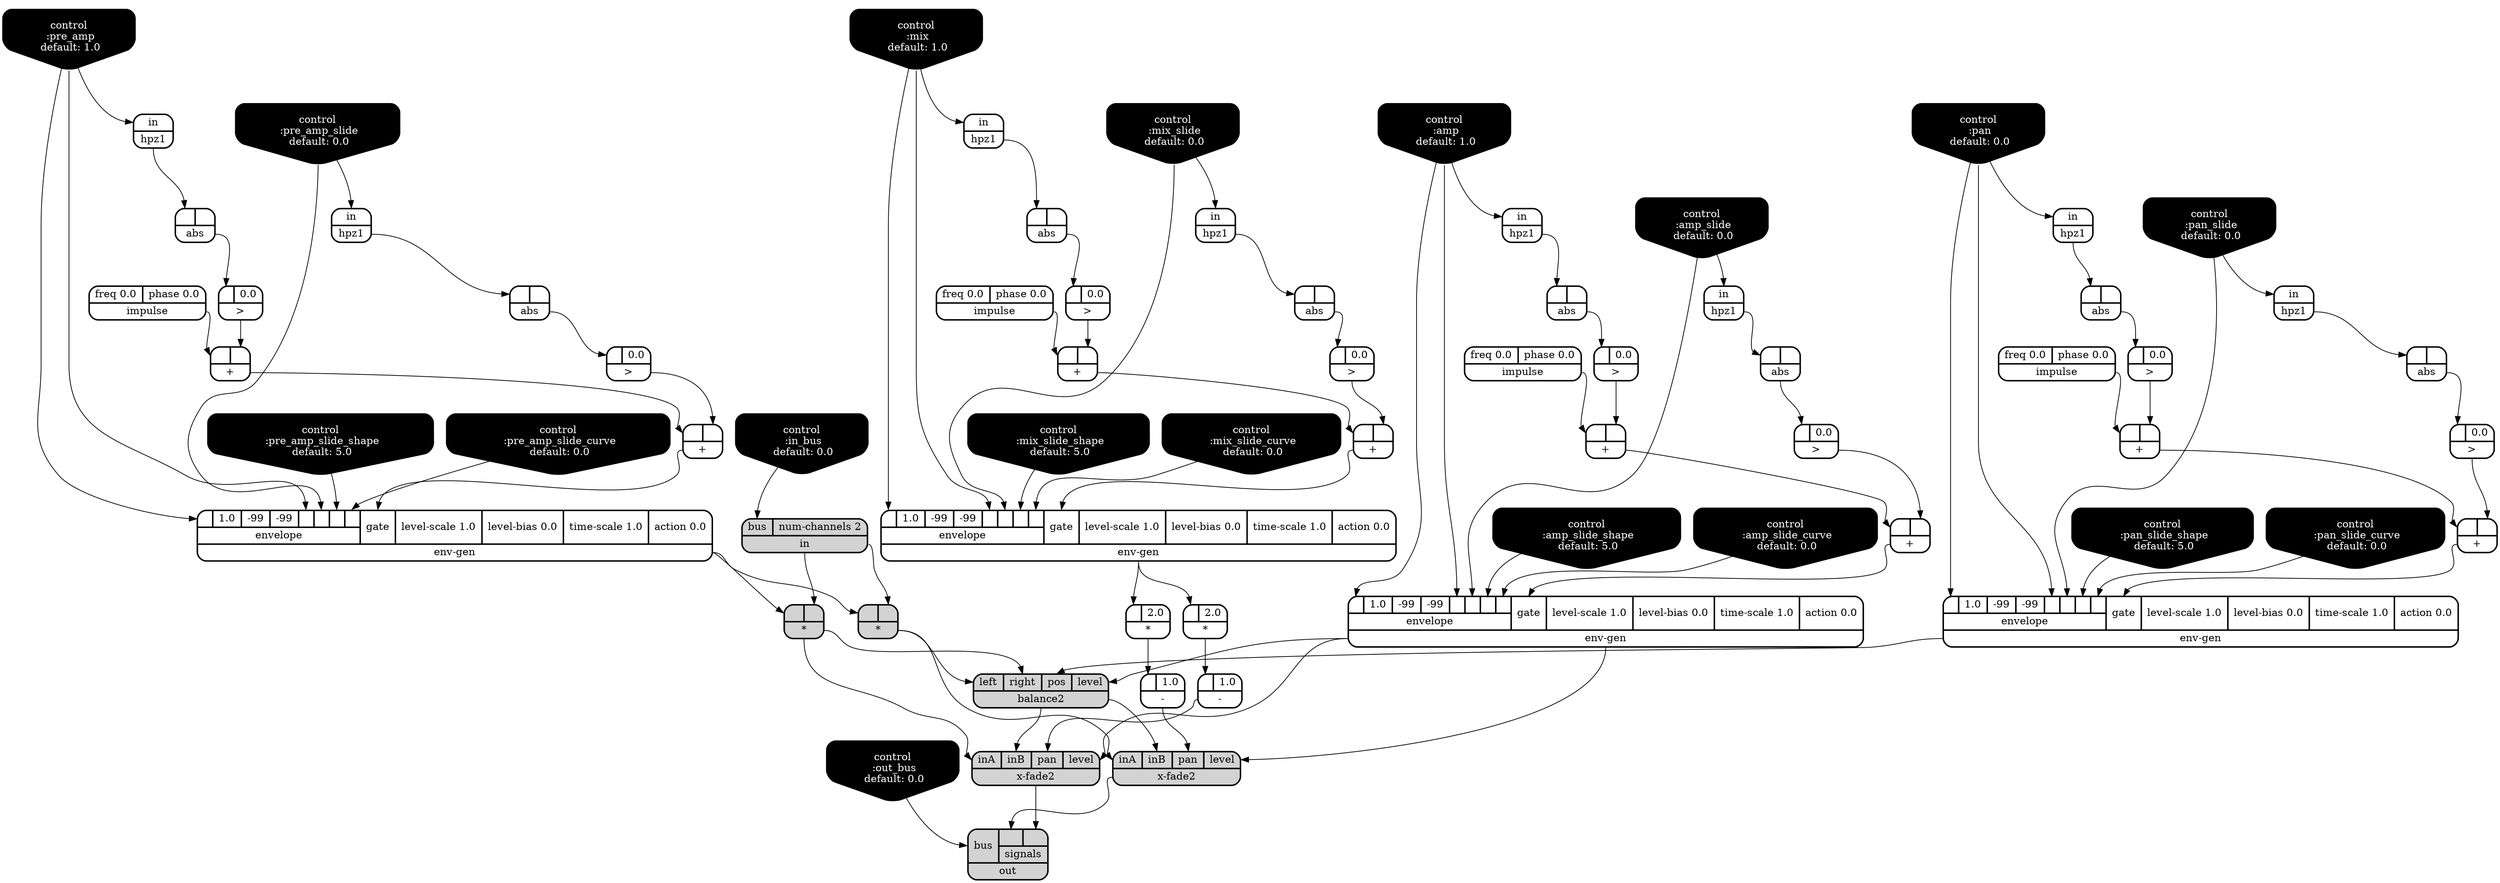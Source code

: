 digraph synthdef {
29 [label = "{{ <a> |<b> } |<__UG_NAME__>* }" style="filled, bold, rounded"  shape=record rankdir=LR];
42 [label = "{{ <a> |<b> 2.0} |<__UG_NAME__>* }" style="bold, rounded" shape=record rankdir=LR];
45 [label = "{{ <a> |<b> } |<__UG_NAME__>* }" style="filled, bold, rounded"  shape=record rankdir=LR];
64 [label = "{{ <a> |<b> 2.0} |<__UG_NAME__>* }" style="bold, rounded" shape=record rankdir=LR];
22 [label = "{{ <a> |<b> } |<__UG_NAME__>+ }" style="bold, rounded" shape=record rankdir=LR];
26 [label = "{{ <a> |<b> } |<__UG_NAME__>+ }" style="bold, rounded" shape=record rankdir=LR];
34 [label = "{{ <a> |<b> } |<__UG_NAME__>+ }" style="bold, rounded" shape=record rankdir=LR];
38 [label = "{{ <a> |<b> } |<__UG_NAME__>+ }" style="bold, rounded" shape=record rankdir=LR];
50 [label = "{{ <a> |<b> } |<__UG_NAME__>+ }" style="bold, rounded" shape=record rankdir=LR];
54 [label = "{{ <a> |<b> } |<__UG_NAME__>+ }" style="bold, rounded" shape=record rankdir=LR];
59 [label = "{{ <a> |<b> } |<__UG_NAME__>+ }" style="bold, rounded" shape=record rankdir=LR];
61 [label = "{{ <a> |<b> } |<__UG_NAME__>+ }" style="bold, rounded" shape=record rankdir=LR];
43 [label = "{{ <a> |<b> 1.0} |<__UG_NAME__>- }" style="bold, rounded" shape=record rankdir=LR];
65 [label = "{{ <a> |<b> 1.0} |<__UG_NAME__>- }" style="bold, rounded" shape=record rankdir=LR];
21 [label = "{{ <a> |<b> 0.0} |<__UG_NAME__>\> }" style="bold, rounded" shape=record rankdir=LR];
25 [label = "{{ <a> |<b> 0.0} |<__UG_NAME__>\> }" style="bold, rounded" shape=record rankdir=LR];
33 [label = "{{ <a> |<b> 0.0} |<__UG_NAME__>\> }" style="bold, rounded" shape=record rankdir=LR];
37 [label = "{{ <a> |<b> 0.0} |<__UG_NAME__>\> }" style="bold, rounded" shape=record rankdir=LR];
49 [label = "{{ <a> |<b> 0.0} |<__UG_NAME__>\> }" style="bold, rounded" shape=record rankdir=LR];
53 [label = "{{ <a> |<b> 0.0} |<__UG_NAME__>\> }" style="bold, rounded" shape=record rankdir=LR];
58 [label = "{{ <a> |<b> 0.0} |<__UG_NAME__>\> }" style="bold, rounded" shape=record rankdir=LR];
60 [label = "{{ <a> |<b> 0.0} |<__UG_NAME__>\> }" style="bold, rounded" shape=record rankdir=LR];
20 [label = "{{ <a> |<b> } |<__UG_NAME__>abs }" style="bold, rounded" shape=record rankdir=LR];
24 [label = "{{ <a> |<b> } |<__UG_NAME__>abs }" style="bold, rounded" shape=record rankdir=LR];
32 [label = "{{ <a> |<b> } |<__UG_NAME__>abs }" style="bold, rounded" shape=record rankdir=LR];
36 [label = "{{ <a> |<b> } |<__UG_NAME__>abs }" style="bold, rounded" shape=record rankdir=LR];
41 [label = "{{ <a> |<b> } |<__UG_NAME__>abs }" style="bold, rounded" shape=record rankdir=LR];
48 [label = "{{ <a> |<b> } |<__UG_NAME__>abs }" style="bold, rounded" shape=record rankdir=LR];
52 [label = "{{ <a> |<b> } |<__UG_NAME__>abs }" style="bold, rounded" shape=record rankdir=LR];
57 [label = "{{ <a> |<b> } |<__UG_NAME__>abs }" style="bold, rounded" shape=record rankdir=LR];
63 [label = "{{ <left> left|<right> right|<pos> pos|<level> level} |<__UG_NAME__>balance2 }" style="filled, bold, rounded"  shape=record rankdir=LR];
0 [label = "control
 :amp
 default: 1.0" shape=invhouse style="rounded, filled, bold" fillcolor=black fontcolor=white ]; 
1 [label = "control
 :amp_slide
 default: 0.0" shape=invhouse style="rounded, filled, bold" fillcolor=black fontcolor=white ]; 
2 [label = "control
 :amp_slide_shape
 default: 5.0" shape=invhouse style="rounded, filled, bold" fillcolor=black fontcolor=white ]; 
3 [label = "control
 :amp_slide_curve
 default: 0.0" shape=invhouse style="rounded, filled, bold" fillcolor=black fontcolor=white ]; 
4 [label = "control
 :mix
 default: 1.0" shape=invhouse style="rounded, filled, bold" fillcolor=black fontcolor=white ]; 
5 [label = "control
 :mix_slide
 default: 0.0" shape=invhouse style="rounded, filled, bold" fillcolor=black fontcolor=white ]; 
6 [label = "control
 :mix_slide_shape
 default: 5.0" shape=invhouse style="rounded, filled, bold" fillcolor=black fontcolor=white ]; 
7 [label = "control
 :mix_slide_curve
 default: 0.0" shape=invhouse style="rounded, filled, bold" fillcolor=black fontcolor=white ]; 
8 [label = "control
 :pre_amp
 default: 1.0" shape=invhouse style="rounded, filled, bold" fillcolor=black fontcolor=white ]; 
9 [label = "control
 :pre_amp_slide
 default: 0.0" shape=invhouse style="rounded, filled, bold" fillcolor=black fontcolor=white ]; 
10 [label = "control
 :pre_amp_slide_shape
 default: 5.0" shape=invhouse style="rounded, filled, bold" fillcolor=black fontcolor=white ]; 
11 [label = "control
 :pre_amp_slide_curve
 default: 0.0" shape=invhouse style="rounded, filled, bold" fillcolor=black fontcolor=white ]; 
12 [label = "control
 :pan
 default: 0.0" shape=invhouse style="rounded, filled, bold" fillcolor=black fontcolor=white ]; 
13 [label = "control
 :pan_slide
 default: 0.0" shape=invhouse style="rounded, filled, bold" fillcolor=black fontcolor=white ]; 
14 [label = "control
 :pan_slide_shape
 default: 5.0" shape=invhouse style="rounded, filled, bold" fillcolor=black fontcolor=white ]; 
15 [label = "control
 :pan_slide_curve
 default: 0.0" shape=invhouse style="rounded, filled, bold" fillcolor=black fontcolor=white ]; 
16 [label = "control
 :in_bus
 default: 0.0" shape=invhouse style="rounded, filled, bold" fillcolor=black fontcolor=white ]; 
17 [label = "control
 :out_bus
 default: 0.0" shape=invhouse style="rounded, filled, bold" fillcolor=black fontcolor=white ]; 
27 [label = "{{ {{<envelope___control___0>|1.0|-99|-99|<envelope___control___4>|<envelope___control___5>|<envelope___control___6>|<envelope___control___7>}|envelope}|<gate> gate|<level____scale> level-scale 1.0|<level____bias> level-bias 0.0|<time____scale> time-scale 1.0|<action> action 0.0} |<__UG_NAME__>env-gen }" style="bold, rounded" shape=record rankdir=LR];
39 [label = "{{ {{<envelope___control___0>|1.0|-99|-99|<envelope___control___4>|<envelope___control___5>|<envelope___control___6>|<envelope___control___7>}|envelope}|<gate> gate|<level____scale> level-scale 1.0|<level____bias> level-bias 0.0|<time____scale> time-scale 1.0|<action> action 0.0} |<__UG_NAME__>env-gen }" style="bold, rounded" shape=record rankdir=LR];
55 [label = "{{ {{<envelope___control___0>|1.0|-99|-99|<envelope___control___4>|<envelope___control___5>|<envelope___control___6>|<envelope___control___7>}|envelope}|<gate> gate|<level____scale> level-scale 1.0|<level____bias> level-bias 0.0|<time____scale> time-scale 1.0|<action> action 0.0} |<__UG_NAME__>env-gen }" style="bold, rounded" shape=record rankdir=LR];
62 [label = "{{ {{<envelope___control___0>|1.0|-99|-99|<envelope___control___4>|<envelope___control___5>|<envelope___control___6>|<envelope___control___7>}|envelope}|<gate> gate|<level____scale> level-scale 1.0|<level____bias> level-bias 0.0|<time____scale> time-scale 1.0|<action> action 0.0} |<__UG_NAME__>env-gen }" style="bold, rounded" shape=record rankdir=LR];
19 [label = "{{ <in> in} |<__UG_NAME__>hpz1 }" style="bold, rounded" shape=record rankdir=LR];
23 [label = "{{ <in> in} |<__UG_NAME__>hpz1 }" style="bold, rounded" shape=record rankdir=LR];
31 [label = "{{ <in> in} |<__UG_NAME__>hpz1 }" style="bold, rounded" shape=record rankdir=LR];
35 [label = "{{ <in> in} |<__UG_NAME__>hpz1 }" style="bold, rounded" shape=record rankdir=LR];
40 [label = "{{ <in> in} |<__UG_NAME__>hpz1 }" style="bold, rounded" shape=record rankdir=LR];
44 [label = "{{ <in> in} |<__UG_NAME__>hpz1 }" style="bold, rounded" shape=record rankdir=LR];
47 [label = "{{ <in> in} |<__UG_NAME__>hpz1 }" style="bold, rounded" shape=record rankdir=LR];
51 [label = "{{ <in> in} |<__UG_NAME__>hpz1 }" style="bold, rounded" shape=record rankdir=LR];
18 [label = "{{ <freq> freq 0.0|<phase> phase 0.0} |<__UG_NAME__>impulse }" style="bold, rounded" shape=record rankdir=LR];
30 [label = "{{ <freq> freq 0.0|<phase> phase 0.0} |<__UG_NAME__>impulse }" style="bold, rounded" shape=record rankdir=LR];
46 [label = "{{ <freq> freq 0.0|<phase> phase 0.0} |<__UG_NAME__>impulse }" style="bold, rounded" shape=record rankdir=LR];
56 [label = "{{ <freq> freq 0.0|<phase> phase 0.0} |<__UG_NAME__>impulse }" style="bold, rounded" shape=record rankdir=LR];
28 [label = "{{ <bus> bus|<num____channels> num-channels 2} |<__UG_NAME__>in }" style="filled, bold, rounded"  shape=record rankdir=LR];
68 [label = "{{ <bus> bus|{{<signals___x____fade2___0>|<signals___x____fade2___1>}|signals}} |<__UG_NAME__>out }" style="filled, bold, rounded"  shape=record rankdir=LR];
66 [label = "{{ <ina> inA|<inb> inB|<pan> pan|<level> level} |<__UG_NAME__>x-fade2 }" style="filled, bold, rounded"  shape=record rankdir=LR];
67 [label = "{{ <ina> inA|<inb> inB|<pan> pan|<level> level} |<__UG_NAME__>x-fade2 }" style="filled, bold, rounded"  shape=record rankdir=LR];

28:__UG_NAME__ -> 29:b ;
27:__UG_NAME__ -> 29:a ;
39:__UG_NAME__ -> 42:a ;
28:__UG_NAME__ -> 45:b ;
27:__UG_NAME__ -> 45:a ;
39:__UG_NAME__ -> 64:a ;
21:__UG_NAME__ -> 22:b ;
18:__UG_NAME__ -> 22:a ;
25:__UG_NAME__ -> 26:b ;
22:__UG_NAME__ -> 26:a ;
33:__UG_NAME__ -> 34:b ;
30:__UG_NAME__ -> 34:a ;
37:__UG_NAME__ -> 38:b ;
34:__UG_NAME__ -> 38:a ;
49:__UG_NAME__ -> 50:b ;
46:__UG_NAME__ -> 50:a ;
53:__UG_NAME__ -> 54:b ;
50:__UG_NAME__ -> 54:a ;
58:__UG_NAME__ -> 59:b ;
56:__UG_NAME__ -> 59:a ;
60:__UG_NAME__ -> 61:b ;
59:__UG_NAME__ -> 61:a ;
42:__UG_NAME__ -> 43:a ;
64:__UG_NAME__ -> 65:a ;
20:__UG_NAME__ -> 21:a ;
24:__UG_NAME__ -> 25:a ;
32:__UG_NAME__ -> 33:a ;
36:__UG_NAME__ -> 37:a ;
48:__UG_NAME__ -> 49:a ;
52:__UG_NAME__ -> 53:a ;
57:__UG_NAME__ -> 58:a ;
41:__UG_NAME__ -> 60:a ;
19:__UG_NAME__ -> 20:a ;
23:__UG_NAME__ -> 24:a ;
31:__UG_NAME__ -> 32:a ;
35:__UG_NAME__ -> 36:a ;
40:__UG_NAME__ -> 41:a ;
47:__UG_NAME__ -> 48:a ;
51:__UG_NAME__ -> 52:a ;
44:__UG_NAME__ -> 57:a ;
62:__UG_NAME__ -> 63:level ;
55:__UG_NAME__ -> 63:pos ;
29:__UG_NAME__ -> 63:right ;
45:__UG_NAME__ -> 63:left ;
26:__UG_NAME__ -> 27:gate ;
8:__UG_NAME__ -> 27:envelope___control___0 ;
8:__UG_NAME__ -> 27:envelope___control___4 ;
9:__UG_NAME__ -> 27:envelope___control___5 ;
10:__UG_NAME__ -> 27:envelope___control___6 ;
11:__UG_NAME__ -> 27:envelope___control___7 ;
38:__UG_NAME__ -> 39:gate ;
4:__UG_NAME__ -> 39:envelope___control___0 ;
4:__UG_NAME__ -> 39:envelope___control___4 ;
5:__UG_NAME__ -> 39:envelope___control___5 ;
6:__UG_NAME__ -> 39:envelope___control___6 ;
7:__UG_NAME__ -> 39:envelope___control___7 ;
54:__UG_NAME__ -> 55:gate ;
12:__UG_NAME__ -> 55:envelope___control___0 ;
12:__UG_NAME__ -> 55:envelope___control___4 ;
13:__UG_NAME__ -> 55:envelope___control___5 ;
14:__UG_NAME__ -> 55:envelope___control___6 ;
15:__UG_NAME__ -> 55:envelope___control___7 ;
61:__UG_NAME__ -> 62:gate ;
0:__UG_NAME__ -> 62:envelope___control___0 ;
0:__UG_NAME__ -> 62:envelope___control___4 ;
1:__UG_NAME__ -> 62:envelope___control___5 ;
2:__UG_NAME__ -> 62:envelope___control___6 ;
3:__UG_NAME__ -> 62:envelope___control___7 ;
8:__UG_NAME__ -> 19:in ;
9:__UG_NAME__ -> 23:in ;
4:__UG_NAME__ -> 31:in ;
5:__UG_NAME__ -> 35:in ;
1:__UG_NAME__ -> 40:in ;
0:__UG_NAME__ -> 44:in ;
12:__UG_NAME__ -> 47:in ;
13:__UG_NAME__ -> 51:in ;
16:__UG_NAME__ -> 28:bus ;
67:__UG_NAME__ -> 68:signals___x____fade2___0 ;
66:__UG_NAME__ -> 68:signals___x____fade2___1 ;
17:__UG_NAME__ -> 68:bus ;
62:__UG_NAME__ -> 66:level ;
65:__UG_NAME__ -> 66:pan ;
63:__UG_NAME__ -> 66:inb ;
29:__UG_NAME__ -> 66:ina ;
62:__UG_NAME__ -> 67:level ;
43:__UG_NAME__ -> 67:pan ;
63:__UG_NAME__ -> 67:inb ;
45:__UG_NAME__ -> 67:ina ;

}